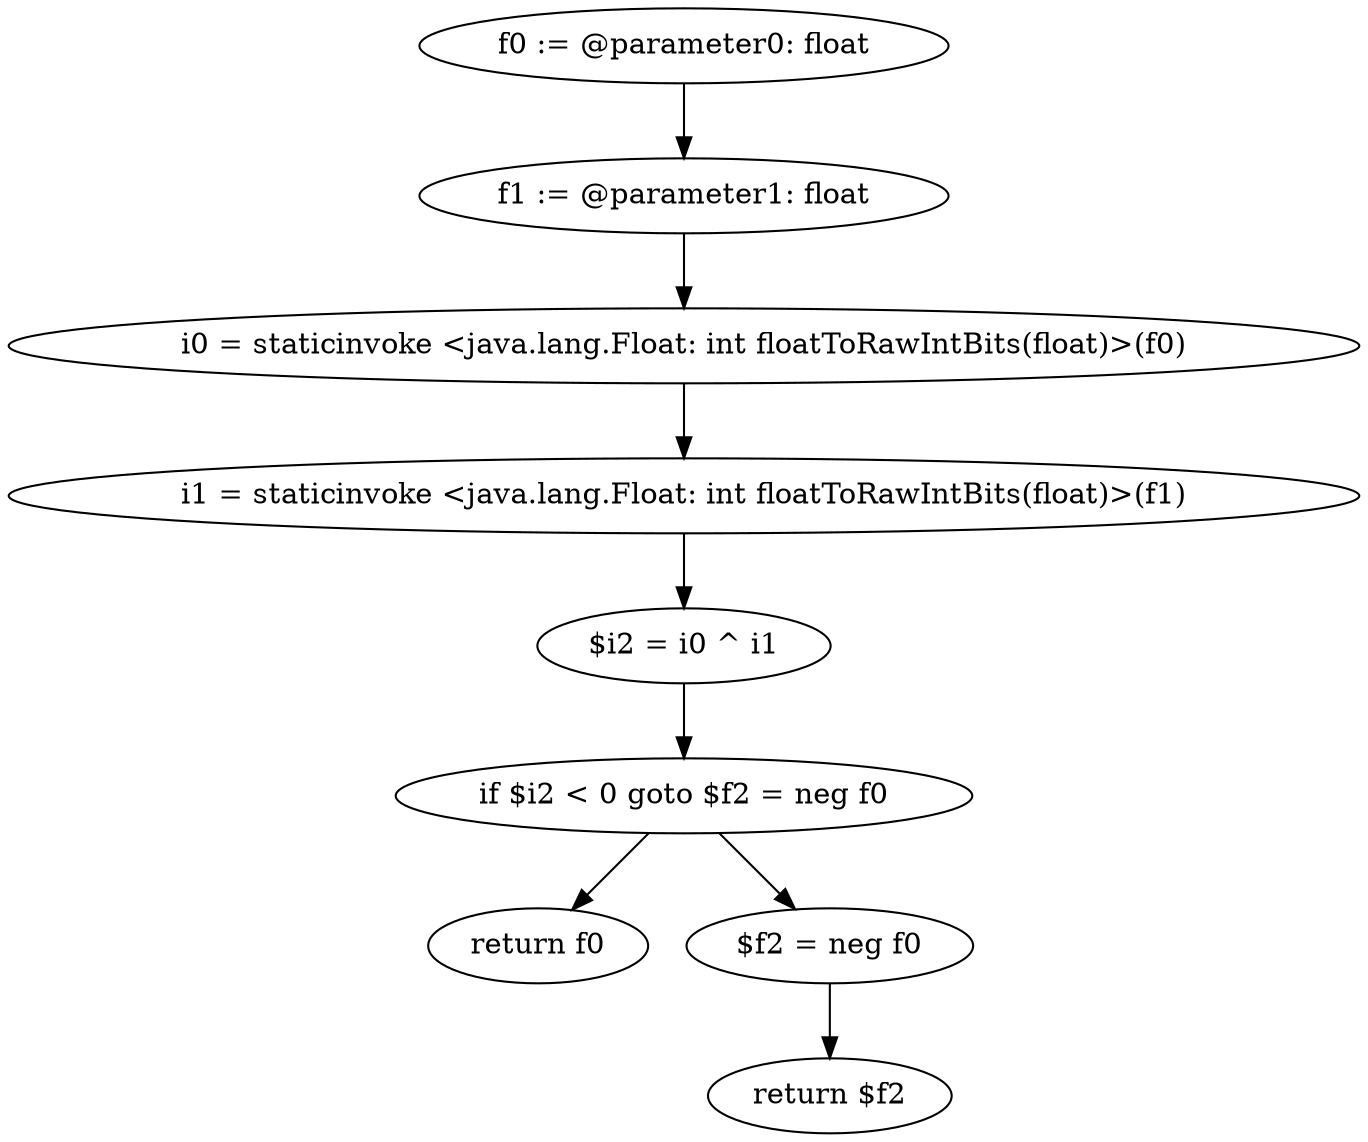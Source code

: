 digraph "unitGraph" {
    "f0 := @parameter0: float"
    "f1 := @parameter1: float"
    "i0 = staticinvoke <java.lang.Float: int floatToRawIntBits(float)>(f0)"
    "i1 = staticinvoke <java.lang.Float: int floatToRawIntBits(float)>(f1)"
    "$i2 = i0 ^ i1"
    "if $i2 < 0 goto $f2 = neg f0"
    "return f0"
    "$f2 = neg f0"
    "return $f2"
    "f0 := @parameter0: float"->"f1 := @parameter1: float";
    "f1 := @parameter1: float"->"i0 = staticinvoke <java.lang.Float: int floatToRawIntBits(float)>(f0)";
    "i0 = staticinvoke <java.lang.Float: int floatToRawIntBits(float)>(f0)"->"i1 = staticinvoke <java.lang.Float: int floatToRawIntBits(float)>(f1)";
    "i1 = staticinvoke <java.lang.Float: int floatToRawIntBits(float)>(f1)"->"$i2 = i0 ^ i1";
    "$i2 = i0 ^ i1"->"if $i2 < 0 goto $f2 = neg f0";
    "if $i2 < 0 goto $f2 = neg f0"->"return f0";
    "if $i2 < 0 goto $f2 = neg f0"->"$f2 = neg f0";
    "$f2 = neg f0"->"return $f2";
}
